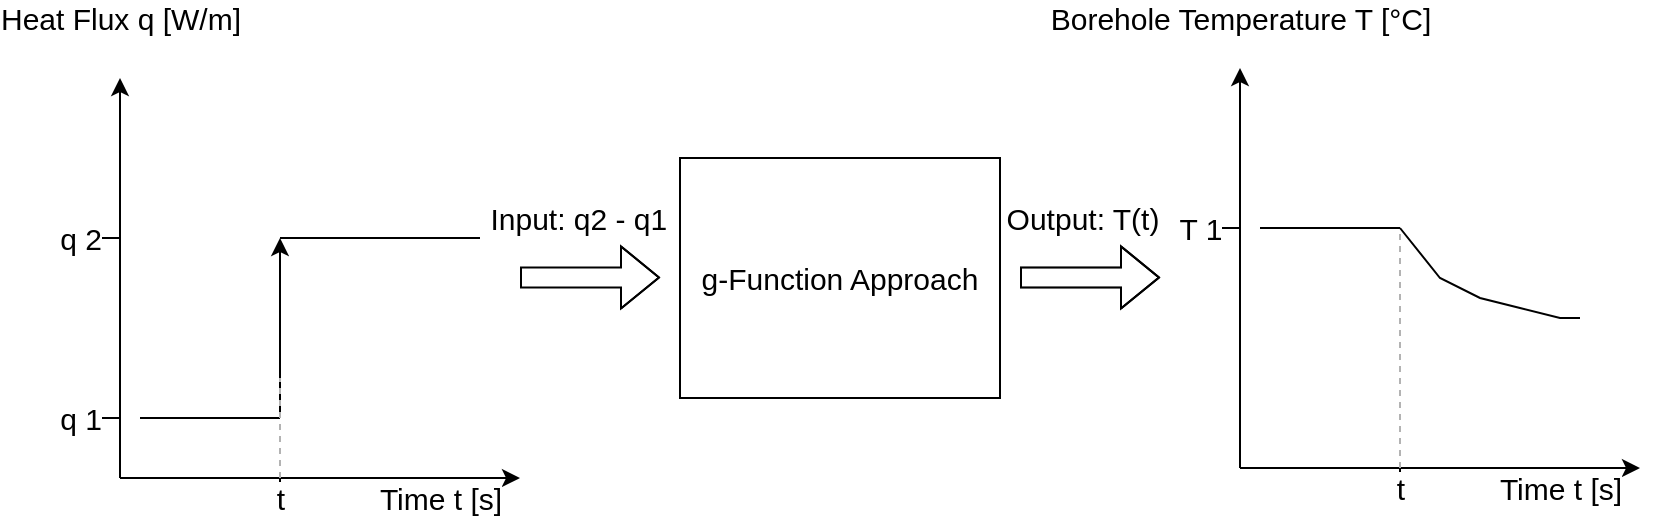 <mxfile version="16.0.0" type="device"><diagram id="NZGGhaoqOCMV1C-Yxflc" name="Seite-1"><mxGraphModel dx="1102" dy="985" grid="1" gridSize="10" guides="1" tooltips="1" connect="1" arrows="1" fold="1" page="1" pageScale="1" pageWidth="827" pageHeight="1169" math="0" shadow="0"><root><mxCell id="0"/><mxCell id="1" parent="0"/><mxCell id="Mpa9C0MWSc1nHXSK86fD-1" value="g-Function Approach" style="rounded=0;whiteSpace=wrap;html=1;strokeColor=#000000;fontSize=15;" parent="1" vertex="1"><mxGeometry x="400" y="160" width="160" height="120" as="geometry"/></mxCell><mxCell id="Mpa9C0MWSc1nHXSK86fD-17" value="" style="group;fontSize=15;" parent="1" vertex="1" connectable="0"><mxGeometry x="110" y="120" width="190" height="210" as="geometry"/></mxCell><mxCell id="Mpa9C0MWSc1nHXSK86fD-3" value="Heat Flux q [W/m]" style="endArrow=classic;html=1;rounded=0;fontSize=15;" parent="Mpa9C0MWSc1nHXSK86fD-17" edge="1"><mxGeometry x="1" y="30" width="50" height="50" relative="1" as="geometry"><mxPoint x="10" y="200" as="sourcePoint"/><mxPoint x="10" as="targetPoint"/><mxPoint x="30" y="-30" as="offset"/></mxGeometry></mxCell><mxCell id="Mpa9C0MWSc1nHXSK86fD-4" value="" style="endArrow=none;html=1;rounded=0;fontSize=15;" parent="Mpa9C0MWSc1nHXSK86fD-17" edge="1"><mxGeometry width="50" height="50" relative="1" as="geometry"><mxPoint x="20" y="170" as="sourcePoint"/><mxPoint x="90" y="170" as="targetPoint"/></mxGeometry></mxCell><mxCell id="Mpa9C0MWSc1nHXSK86fD-5" value="" style="endArrow=none;html=1;rounded=0;fontSize=15;" parent="Mpa9C0MWSc1nHXSK86fD-17" edge="1"><mxGeometry width="50" height="50" relative="1" as="geometry"><mxPoint x="90" y="80" as="sourcePoint"/><mxPoint x="190" y="80" as="targetPoint"/></mxGeometry></mxCell><mxCell id="Mpa9C0MWSc1nHXSK86fD-8" value="q 2" style="endArrow=none;html=1;rounded=0;fontSize=15;" parent="Mpa9C0MWSc1nHXSK86fD-17" edge="1"><mxGeometry x="-1" y="-10" width="50" height="50" relative="1" as="geometry"><mxPoint y="80" as="sourcePoint"/><mxPoint x="10" y="80" as="targetPoint"/><mxPoint x="-10" y="-10" as="offset"/></mxGeometry></mxCell><mxCell id="Mpa9C0MWSc1nHXSK86fD-9" value="Time t [s]" style="endArrow=classic;html=1;rounded=0;fontSize=15;" parent="Mpa9C0MWSc1nHXSK86fD-17" edge="1"><mxGeometry x="0.6" y="-10" width="50" height="50" relative="1" as="geometry"><mxPoint x="10" y="200" as="sourcePoint"/><mxPoint x="210" y="200" as="targetPoint"/><Array as="points"><mxPoint x="110" y="200"/></Array><mxPoint as="offset"/></mxGeometry></mxCell><mxCell id="Mpa9C0MWSc1nHXSK86fD-10" value="" style="endArrow=classic;html=1;rounded=0;fontSize=15;" parent="Mpa9C0MWSc1nHXSK86fD-17" edge="1"><mxGeometry width="50" height="50" relative="1" as="geometry"><mxPoint x="90" y="170" as="sourcePoint"/><mxPoint x="90" y="80" as="targetPoint"/></mxGeometry></mxCell><mxCell id="Mpa9C0MWSc1nHXSK86fD-12" value="q 1" style="endArrow=none;html=1;rounded=0;fontSize=15;" parent="Mpa9C0MWSc1nHXSK86fD-17" edge="1"><mxGeometry x="-1" y="-10" width="50" height="50" relative="1" as="geometry"><mxPoint y="170" as="sourcePoint"/><mxPoint x="10" y="170" as="targetPoint"/><mxPoint x="-10" y="-10" as="offset"/></mxGeometry></mxCell><mxCell id="Mpa9C0MWSc1nHXSK86fD-15" value="t" style="endArrow=none;html=1;rounded=0;fontSize=15;" parent="Mpa9C0MWSc1nHXSK86fD-17" edge="1"><mxGeometry x="-1" width="50" height="50" relative="1" as="geometry"><mxPoint x="90" y="210" as="sourcePoint"/><mxPoint x="90" y="200" as="targetPoint"/><Array as="points"><mxPoint x="90" y="210"/></Array><mxPoint as="offset"/></mxGeometry></mxCell><mxCell id="Mpa9C0MWSc1nHXSK86fD-33" value="" style="endArrow=none;dashed=1;html=1;rounded=0;strokeColor=#B3B3B3;fontSize=15;" parent="Mpa9C0MWSc1nHXSK86fD-17" edge="1"><mxGeometry width="50" height="50" relative="1" as="geometry"><mxPoint x="90" y="200" as="sourcePoint"/><mxPoint x="90" y="150" as="targetPoint"/></mxGeometry></mxCell><mxCell id="Mpa9C0MWSc1nHXSK86fD-18" value="" style="group;fontSize=15;" parent="1" vertex="1" connectable="0"><mxGeometry x="670" y="115" width="217.87" height="210" as="geometry"/></mxCell><mxCell id="Mpa9C0MWSc1nHXSK86fD-19" value="Borehole Temperature T [°C]" style="endArrow=classic;html=1;rounded=0;fontSize=15;" parent="Mpa9C0MWSc1nHXSK86fD-18" edge="1"><mxGeometry x="1" y="25" width="50" height="50" relative="1" as="geometry"><mxPoint x="10" y="200" as="sourcePoint"/><mxPoint x="10" as="targetPoint"/><mxPoint x="25" y="-25" as="offset"/></mxGeometry></mxCell><mxCell id="Mpa9C0MWSc1nHXSK86fD-20" value="" style="endArrow=none;html=1;rounded=0;fontSize=15;" parent="Mpa9C0MWSc1nHXSK86fD-18" edge="1"><mxGeometry width="50" height="50" relative="1" as="geometry"><mxPoint x="20" y="80" as="sourcePoint"/><mxPoint x="90" y="80" as="targetPoint"/></mxGeometry></mxCell><mxCell id="Mpa9C0MWSc1nHXSK86fD-21" value="" style="endArrow=none;html=1;rounded=0;fontSize=15;" parent="Mpa9C0MWSc1nHXSK86fD-18" edge="1"><mxGeometry width="50" height="50" relative="1" as="geometry"><mxPoint x="90" y="80" as="sourcePoint"/><mxPoint x="180" y="125" as="targetPoint"/><Array as="points"><mxPoint x="110" y="105"/><mxPoint x="130" y="115"/><mxPoint x="150" y="120"/><mxPoint x="170" y="125"/></Array></mxGeometry></mxCell><mxCell id="Mpa9C0MWSc1nHXSK86fD-22" value="T 1" style="endArrow=none;html=1;rounded=0;fontSize=15;" parent="Mpa9C0MWSc1nHXSK86fD-18" edge="1"><mxGeometry x="-1" y="-10" width="50" height="50" relative="1" as="geometry"><mxPoint y="80" as="sourcePoint"/><mxPoint x="10" y="80" as="targetPoint"/><mxPoint x="-10" y="-10" as="offset"/></mxGeometry></mxCell><mxCell id="Mpa9C0MWSc1nHXSK86fD-23" value="Time t [s]" style="endArrow=classic;html=1;rounded=0;fontSize=15;" parent="Mpa9C0MWSc1nHXSK86fD-18" edge="1"><mxGeometry x="0.6" y="-10" width="50" height="50" relative="1" as="geometry"><mxPoint x="10" y="200" as="sourcePoint"/><mxPoint x="210" y="200" as="targetPoint"/><Array as="points"><mxPoint x="110" y="200"/></Array><mxPoint as="offset"/></mxGeometry></mxCell><mxCell id="Mpa9C0MWSc1nHXSK86fD-26" value="t" style="endArrow=none;html=1;rounded=0;fontSize=15;" parent="Mpa9C0MWSc1nHXSK86fD-18" edge="1"><mxGeometry x="-1" width="50" height="50" relative="1" as="geometry"><mxPoint x="90" y="210" as="sourcePoint"/><mxPoint x="90" y="200" as="targetPoint"/><Array as="points"><mxPoint x="90" y="210"/></Array><mxPoint as="offset"/></mxGeometry></mxCell><mxCell id="Mpa9C0MWSc1nHXSK86fD-34" value="" style="endArrow=none;dashed=1;html=1;rounded=0;fillColor=#f5f5f5;strokeColor=#B3B3B3;fontSize=15;" parent="Mpa9C0MWSc1nHXSK86fD-18" edge="1"><mxGeometry width="50" height="50" relative="1" as="geometry"><mxPoint x="90" y="200" as="sourcePoint"/><mxPoint x="90" y="80" as="targetPoint"/></mxGeometry></mxCell><mxCell id="Mpa9C0MWSc1nHXSK86fD-37" value="" style="shape=flexArrow;endArrow=classic;html=1;rounded=0;strokeColor=#000000;fontSize=15;" parent="1" edge="1"><mxGeometry width="50" height="50" relative="1" as="geometry"><mxPoint x="320" y="219.71" as="sourcePoint"/><mxPoint x="390" y="219.71" as="targetPoint"/><Array as="points"><mxPoint x="370" y="219.71"/></Array></mxGeometry></mxCell><mxCell id="Mpa9C0MWSc1nHXSK86fD-39" value="Input: q2 - q1&amp;nbsp;" style="edgeLabel;html=1;align=center;verticalAlign=middle;resizable=0;points=[];fontSize=15;" parent="Mpa9C0MWSc1nHXSK86fD-37" vertex="1" connectable="0"><mxGeometry x="-0.049" y="5" relative="1" as="geometry"><mxPoint x="-3" y="-25" as="offset"/></mxGeometry></mxCell><mxCell id="Mpa9C0MWSc1nHXSK86fD-38" value="" style="shape=flexArrow;endArrow=classic;html=1;rounded=0;strokeColor=#B3B3B3;fontSize=15;" parent="1" edge="1"><mxGeometry width="50" height="50" relative="1" as="geometry"><mxPoint x="570" y="219.71" as="sourcePoint"/><mxPoint x="640" y="219.71" as="targetPoint"/><Array as="points"><mxPoint x="620" y="219.71"/></Array></mxGeometry></mxCell><mxCell id="Mpa9C0MWSc1nHXSK86fD-40" value="" style="shape=flexArrow;endArrow=classic;html=1;rounded=0;strokeColor=#000000;fontSize=15;" parent="1" edge="1"><mxGeometry width="50" height="50" relative="1" as="geometry"><mxPoint x="570" y="219.71" as="sourcePoint"/><mxPoint x="640" y="219.71" as="targetPoint"/><Array as="points"><mxPoint x="620" y="219.71"/></Array></mxGeometry></mxCell><mxCell id="Mpa9C0MWSc1nHXSK86fD-41" value="Output: T(t)" style="edgeLabel;html=1;align=center;verticalAlign=middle;resizable=0;points=[];fontSize=15;" parent="Mpa9C0MWSc1nHXSK86fD-40" vertex="1" connectable="0"><mxGeometry x="-0.049" y="5" relative="1" as="geometry"><mxPoint x="-3" y="-25" as="offset"/></mxGeometry></mxCell></root></mxGraphModel></diagram></mxfile>